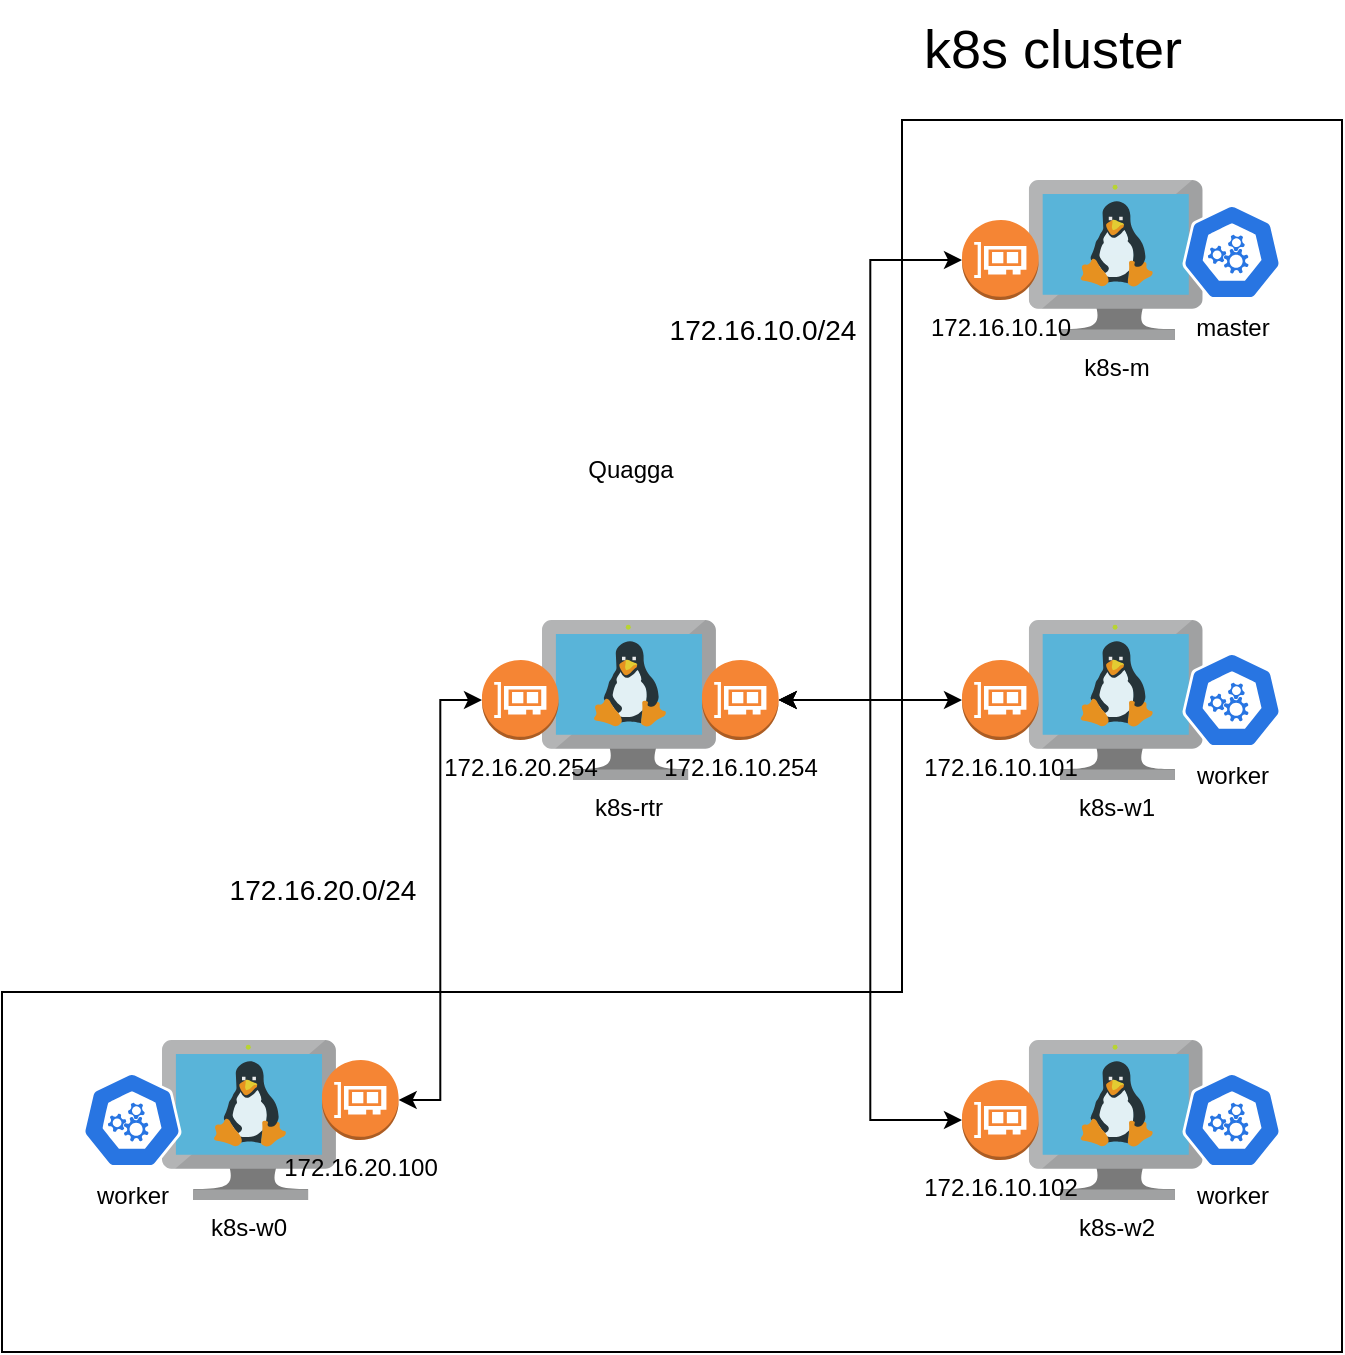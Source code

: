 <mxfile version="21.6.9" type="github">
  <diagram name="페이지-1" id="-CyxK_wD2pUnYuliwwnz">
    <mxGraphModel dx="2074" dy="1125" grid="1" gridSize="10" guides="1" tooltips="1" connect="1" arrows="1" fold="1" page="1" pageScale="1" pageWidth="827" pageHeight="1169" math="0" shadow="0">
      <root>
        <mxCell id="0" />
        <mxCell id="1" parent="0" />
        <mxCell id="sFKjGDoG61tgsUKdyk0R-47" value="" style="shape=corner;whiteSpace=wrap;html=1;rotation=-180;dx=220;dy=180;fillStyle=auto;" vertex="1" parent="1">
          <mxGeometry x="100" y="380" width="670" height="616" as="geometry" />
        </mxCell>
        <mxCell id="sFKjGDoG61tgsUKdyk0R-41" value="k8s-m" style="image;sketch=0;aspect=fixed;html=1;points=[];align=center;fontSize=12;image=img/lib/mscae/VM_Linux.svg;" vertex="1" parent="1">
          <mxGeometry x="613.39" y="410" width="86.96" height="80" as="geometry" />
        </mxCell>
        <mxCell id="sFKjGDoG61tgsUKdyk0R-40" value="k8s-w2" style="image;sketch=0;aspect=fixed;html=1;points=[];align=center;fontSize=12;image=img/lib/mscae/VM_Linux.svg;" vertex="1" parent="1">
          <mxGeometry x="613.39" y="840" width="86.96" height="80" as="geometry" />
        </mxCell>
        <mxCell id="sFKjGDoG61tgsUKdyk0R-39" value="k8s-w1" style="image;sketch=0;aspect=fixed;html=1;points=[];align=center;fontSize=12;image=img/lib/mscae/VM_Linux.svg;" vertex="1" parent="1">
          <mxGeometry x="613.39" y="630" width="86.96" height="80" as="geometry" />
        </mxCell>
        <mxCell id="sFKjGDoG61tgsUKdyk0R-35" value="k8s-rtr" style="image;sketch=0;aspect=fixed;html=1;points=[];align=center;fontSize=12;image=img/lib/mscae/VM_Linux.svg;" vertex="1" parent="1">
          <mxGeometry x="370" y="630" width="86.96" height="80" as="geometry" />
        </mxCell>
        <mxCell id="sFKjGDoG61tgsUKdyk0R-28" style="edgeStyle=orthogonalEdgeStyle;rounded=0;orthogonalLoop=1;jettySize=auto;html=1;entryX=0;entryY=0.5;entryDx=0;entryDy=0;entryPerimeter=0;startArrow=classic;startFill=1;" edge="1" parent="1" source="sFKjGDoG61tgsUKdyk0R-16" target="sFKjGDoG61tgsUKdyk0R-19">
          <mxGeometry relative="1" as="geometry" />
        </mxCell>
        <mxCell id="sFKjGDoG61tgsUKdyk0R-29" style="edgeStyle=orthogonalEdgeStyle;rounded=0;orthogonalLoop=1;jettySize=auto;html=1;entryX=0;entryY=0.5;entryDx=0;entryDy=0;entryPerimeter=0;startArrow=classic;startFill=1;" edge="1" parent="1" source="sFKjGDoG61tgsUKdyk0R-16" target="sFKjGDoG61tgsUKdyk0R-20">
          <mxGeometry relative="1" as="geometry" />
        </mxCell>
        <mxCell id="sFKjGDoG61tgsUKdyk0R-30" style="edgeStyle=orthogonalEdgeStyle;rounded=0;orthogonalLoop=1;jettySize=auto;html=1;entryX=0;entryY=0.5;entryDx=0;entryDy=0;entryPerimeter=0;startArrow=classic;startFill=1;" edge="1" parent="1" source="sFKjGDoG61tgsUKdyk0R-16" target="sFKjGDoG61tgsUKdyk0R-22">
          <mxGeometry relative="1" as="geometry" />
        </mxCell>
        <mxCell id="sFKjGDoG61tgsUKdyk0R-16" value="172.16.10.254" style="outlineConnect=0;dashed=0;verticalLabelPosition=bottom;verticalAlign=top;align=center;html=1;shape=mxgraph.aws3.elastic_network_interface;fillColor=#F58534;gradientColor=none;" vertex="1" parent="1">
          <mxGeometry x="450" y="650" width="38.33" height="40" as="geometry" />
        </mxCell>
        <mxCell id="sFKjGDoG61tgsUKdyk0R-32" style="edgeStyle=orthogonalEdgeStyle;rounded=0;orthogonalLoop=1;jettySize=auto;html=1;entryX=1;entryY=0.5;entryDx=0;entryDy=0;entryPerimeter=0;startArrow=classic;startFill=1;" edge="1" parent="1" source="sFKjGDoG61tgsUKdyk0R-17" target="sFKjGDoG61tgsUKdyk0R-18">
          <mxGeometry relative="1" as="geometry" />
        </mxCell>
        <mxCell id="sFKjGDoG61tgsUKdyk0R-17" value="172.16.20.254" style="outlineConnect=0;dashed=0;verticalLabelPosition=bottom;verticalAlign=top;align=center;html=1;shape=mxgraph.aws3.elastic_network_interface;fillColor=#F58534;gradientColor=none;" vertex="1" parent="1">
          <mxGeometry x="340" y="650" width="38.33" height="40" as="geometry" />
        </mxCell>
        <mxCell id="sFKjGDoG61tgsUKdyk0R-19" value="172.16.10.10" style="outlineConnect=0;dashed=0;verticalLabelPosition=bottom;verticalAlign=top;align=center;html=1;shape=mxgraph.aws3.elastic_network_interface;fillColor=#F58534;gradientColor=none;" vertex="1" parent="1">
          <mxGeometry x="580" y="430" width="38.33" height="40" as="geometry" />
        </mxCell>
        <mxCell id="sFKjGDoG61tgsUKdyk0R-20" value="172.16.10.101" style="outlineConnect=0;dashed=0;verticalLabelPosition=bottom;verticalAlign=top;align=center;html=1;shape=mxgraph.aws3.elastic_network_interface;fillColor=#F58534;gradientColor=none;" vertex="1" parent="1">
          <mxGeometry x="580" y="650" width="38.33" height="40" as="geometry" />
        </mxCell>
        <mxCell id="sFKjGDoG61tgsUKdyk0R-22" value="172.16.10.102" style="outlineConnect=0;dashed=0;verticalLabelPosition=bottom;verticalAlign=top;align=center;html=1;shape=mxgraph.aws3.elastic_network_interface;fillColor=#F58534;gradientColor=none;" vertex="1" parent="1">
          <mxGeometry x="580" y="860" width="38.33" height="40" as="geometry" />
        </mxCell>
        <mxCell id="sFKjGDoG61tgsUKdyk0R-31" value="172.16.10.0/24" style="text;html=1;align=center;verticalAlign=middle;resizable=0;points=[];autosize=1;strokeColor=none;fillColor=none;fontSize=14;" vertex="1" parent="1">
          <mxGeometry x="420" y="470" width="120" height="30" as="geometry" />
        </mxCell>
        <mxCell id="sFKjGDoG61tgsUKdyk0R-33" value="172.16.20.0/24" style="text;html=1;align=center;verticalAlign=middle;resizable=0;points=[];autosize=1;strokeColor=none;fillColor=none;fontSize=14;" vertex="1" parent="1">
          <mxGeometry x="200" y="750" width="120" height="30" as="geometry" />
        </mxCell>
        <mxCell id="sFKjGDoG61tgsUKdyk0R-37" value="" style="shape=image;html=1;verticalAlign=top;verticalLabelPosition=bottom;labelBackgroundColor=#ffffff;imageAspect=0;aspect=fixed;image=https://cdn3.iconfinder.com/data/icons/animals-105/150/icon_animal_zebra-128.png" vertex="1" parent="1">
          <mxGeometry x="378.33" y="570" width="70" height="70" as="geometry" />
        </mxCell>
        <mxCell id="sFKjGDoG61tgsUKdyk0R-38" value="Quagga" style="text;html=1;align=center;verticalAlign=middle;resizable=0;points=[];autosize=1;strokeColor=none;fillColor=none;" vertex="1" parent="1">
          <mxGeometry x="379" y="540" width="70" height="30" as="geometry" />
        </mxCell>
        <mxCell id="sFKjGDoG61tgsUKdyk0R-42" value="master" style="sketch=0;html=1;dashed=0;whitespace=wrap;fillColor=#2875E2;strokeColor=#ffffff;points=[[0.005,0.63,0],[0.1,0.2,0],[0.9,0.2,0],[0.5,0,0],[0.995,0.63,0],[0.72,0.99,0],[0.5,1,0],[0.28,0.99,0]];verticalLabelPosition=bottom;align=center;verticalAlign=top;shape=mxgraph.kubernetes.icon;prIcon=master" vertex="1" parent="1">
          <mxGeometry x="690" y="422" width="50" height="48" as="geometry" />
        </mxCell>
        <mxCell id="sFKjGDoG61tgsUKdyk0R-43" value="worker" style="sketch=0;html=1;dashed=0;whitespace=wrap;fillColor=#2875E2;strokeColor=#ffffff;points=[[0.005,0.63,0],[0.1,0.2,0],[0.9,0.2,0],[0.5,0,0],[0.995,0.63,0],[0.72,0.99,0],[0.5,1,0],[0.28,0.99,0]];verticalLabelPosition=bottom;align=center;verticalAlign=top;shape=mxgraph.kubernetes.icon;prIcon=master" vertex="1" parent="1">
          <mxGeometry x="690" y="646" width="50" height="48" as="geometry" />
        </mxCell>
        <mxCell id="sFKjGDoG61tgsUKdyk0R-44" value="worker" style="sketch=0;html=1;dashed=0;whitespace=wrap;fillColor=#2875E2;strokeColor=#ffffff;points=[[0.005,0.63,0],[0.1,0.2,0],[0.9,0.2,0],[0.5,0,0],[0.995,0.63,0],[0.72,0.99,0],[0.5,1,0],[0.28,0.99,0]];verticalLabelPosition=bottom;align=center;verticalAlign=top;shape=mxgraph.kubernetes.icon;prIcon=master" vertex="1" parent="1">
          <mxGeometry x="690" y="856" width="50" height="48" as="geometry" />
        </mxCell>
        <mxCell id="sFKjGDoG61tgsUKdyk0R-46" value="" style="group" vertex="1" connectable="0" parent="1">
          <mxGeometry x="140" y="840" width="148.33" height="80" as="geometry" />
        </mxCell>
        <mxCell id="sFKjGDoG61tgsUKdyk0R-34" value="k8s-w0" style="image;sketch=0;aspect=fixed;html=1;points=[];align=center;fontSize=12;image=img/lib/mscae/VM_Linux.svg;" vertex="1" parent="sFKjGDoG61tgsUKdyk0R-46">
          <mxGeometry x="40" width="86.96" height="80" as="geometry" />
        </mxCell>
        <mxCell id="sFKjGDoG61tgsUKdyk0R-18" value="172.16.20.100" style="outlineConnect=0;dashed=0;verticalLabelPosition=bottom;verticalAlign=top;align=center;html=1;shape=mxgraph.aws3.elastic_network_interface;fillColor=#F58534;gradientColor=none;" vertex="1" parent="sFKjGDoG61tgsUKdyk0R-46">
          <mxGeometry x="120" y="10" width="38.33" height="40" as="geometry" />
        </mxCell>
        <mxCell id="sFKjGDoG61tgsUKdyk0R-45" value="worker" style="sketch=0;html=1;dashed=0;whitespace=wrap;fillColor=#2875E2;strokeColor=#ffffff;points=[[0.005,0.63,0],[0.1,0.2,0],[0.9,0.2,0],[0.5,0,0],[0.995,0.63,0],[0.72,0.99,0],[0.5,1,0],[0.28,0.99,0]];verticalLabelPosition=bottom;align=center;verticalAlign=top;shape=mxgraph.kubernetes.icon;prIcon=master" vertex="1" parent="sFKjGDoG61tgsUKdyk0R-46">
          <mxGeometry y="16" width="50" height="48" as="geometry" />
        </mxCell>
        <mxCell id="sFKjGDoG61tgsUKdyk0R-48" value="k8s cluster" style="text;html=1;align=center;verticalAlign=middle;resizable=0;points=[];autosize=1;strokeColor=none;fillColor=none;fontSize=27;" vertex="1" parent="1">
          <mxGeometry x="550.35" y="320" width="150" height="50" as="geometry" />
        </mxCell>
      </root>
    </mxGraphModel>
  </diagram>
</mxfile>
